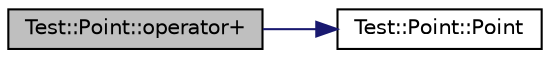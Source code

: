 digraph "Test::Point::operator+"
{
  edge [fontname="Helvetica",fontsize="10",labelfontname="Helvetica",labelfontsize="10"];
  node [fontname="Helvetica",fontsize="10",shape=record];
  rankdir="LR";
  Node1 [label="Test::Point::operator+",height=0.2,width=0.4,color="black", fillcolor="grey75", style="filled" fontcolor="black"];
  Node1 -> Node2 [color="midnightblue",fontsize="10",style="solid",fontname="Helvetica"];
  Node2 [label="Test::Point::Point",height=0.2,width=0.4,color="black", fillcolor="white", style="filled",URL="$class_test_1_1_point.html#a75262b362dd2b74e43d8507b25df2ae1"];
}
